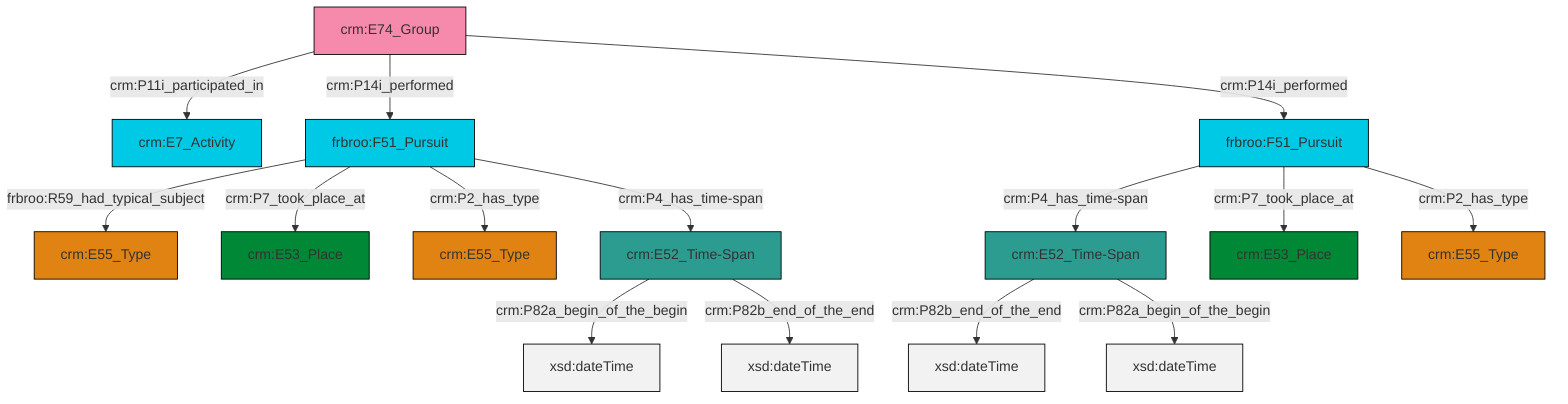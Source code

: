 graph TD
classDef Literal fill:#f2f2f2,stroke:#000000;
classDef CRM_Entity fill:#FFFFFF,stroke:#000000;
classDef Temporal_Entity fill:#00C9E6, stroke:#000000;
classDef Type fill:#E18312, stroke:#000000;
classDef Time-Span fill:#2C9C91, stroke:#000000;
classDef Appellation fill:#FFEB7F, stroke:#000000;
classDef Place fill:#008836, stroke:#000000;
classDef Persistent_Item fill:#B266B2, stroke:#000000;
classDef Conceptual_Object fill:#FFD700, stroke:#000000;
classDef Physical_Thing fill:#D2B48C, stroke:#000000;
classDef Actor fill:#f58aad, stroke:#000000;
classDef PC_Classes fill:#4ce600, stroke:#000000;
classDef Multi fill:#cccccc,stroke:#000000;

2["frbroo:F51_Pursuit"]:::Temporal_Entity -->|crm:P4_has_time-span| 3["crm:E52_Time-Span"]:::Time-Span
4["crm:E52_Time-Span"]:::Time-Span -->|crm:P82a_begin_of_the_begin| 5[xsd:dateTime]:::Literal
2["frbroo:F51_Pursuit"]:::Temporal_Entity -->|crm:P7_took_place_at| 7["crm:E53_Place"]:::Place
8["crm:E74_Group"]:::Actor -->|crm:P11i_participated_in| 9["crm:E7_Activity"]:::Temporal_Entity
8["crm:E74_Group"]:::Actor -->|crm:P14i_performed| 10["frbroo:F51_Pursuit"]:::Temporal_Entity
10["frbroo:F51_Pursuit"]:::Temporal_Entity -->|frbroo:R59_had_typical_subject| 11["crm:E55_Type"]:::Type
3["crm:E52_Time-Span"]:::Time-Span -->|crm:P82b_end_of_the_end| 12[xsd:dateTime]:::Literal
10["frbroo:F51_Pursuit"]:::Temporal_Entity -->|crm:P7_took_place_at| 16["crm:E53_Place"]:::Place
8["crm:E74_Group"]:::Actor -->|crm:P14i_performed| 2["frbroo:F51_Pursuit"]:::Temporal_Entity
10["frbroo:F51_Pursuit"]:::Temporal_Entity -->|crm:P2_has_type| 0["crm:E55_Type"]:::Type
2["frbroo:F51_Pursuit"]:::Temporal_Entity -->|crm:P2_has_type| 14["crm:E55_Type"]:::Type
3["crm:E52_Time-Span"]:::Time-Span -->|crm:P82a_begin_of_the_begin| 22[xsd:dateTime]:::Literal
4["crm:E52_Time-Span"]:::Time-Span -->|crm:P82b_end_of_the_end| 24[xsd:dateTime]:::Literal
10["frbroo:F51_Pursuit"]:::Temporal_Entity -->|crm:P4_has_time-span| 4["crm:E52_Time-Span"]:::Time-Span